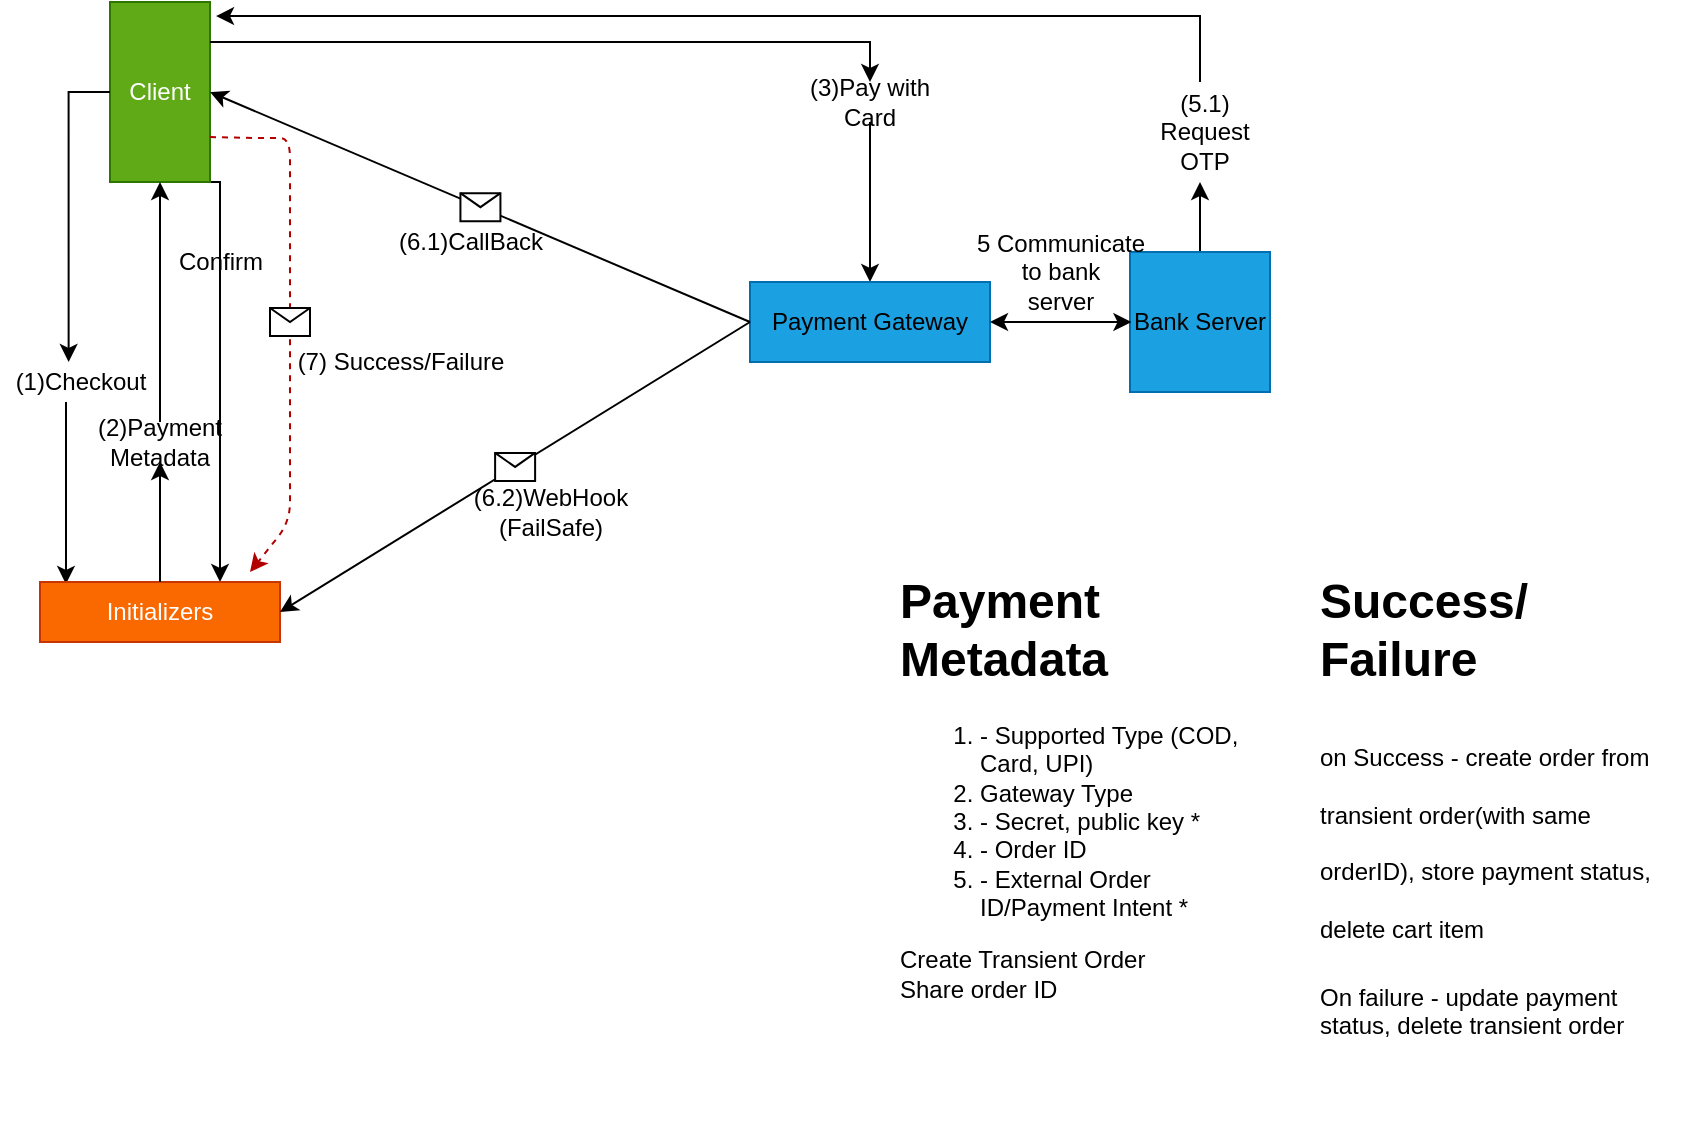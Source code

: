 <mxfile>
    <diagram id="NRtC4AAxP0zOpaNzDXKd" name="Page-1">
        <mxGraphModel dx="624" dy="348" grid="1" gridSize="10" guides="1" tooltips="1" connect="1" arrows="1" fold="1" page="1" pageScale="1" pageWidth="827" pageHeight="1169" math="0" shadow="0">
            <root>
                <mxCell id="0"/>
                <mxCell id="1" parent="0"/>
                <mxCell id="7" style="edgeStyle=orthogonalEdgeStyle;rounded=0;orthogonalLoop=1;jettySize=auto;html=1;entryX=0.108;entryY=0.033;entryDx=0;entryDy=0;entryPerimeter=0;" parent="1" source="8" target="3" edge="1">
                    <mxGeometry relative="1" as="geometry">
                        <Array as="points">
                            <mxPoint x="58" y="290"/>
                            <mxPoint x="58" y="290"/>
                        </Array>
                    </mxGeometry>
                </mxCell>
                <mxCell id="20" style="edgeStyle=orthogonalEdgeStyle;rounded=0;orthogonalLoop=1;jettySize=auto;html=1;entryX=0.5;entryY=0;entryDx=0;entryDy=0;" parent="1" source="29" target="4" edge="1">
                    <mxGeometry relative="1" as="geometry"/>
                </mxCell>
                <mxCell id="54" style="edgeStyle=orthogonalEdgeStyle;rounded=0;orthogonalLoop=1;jettySize=auto;html=1;exitX=1;exitY=1;exitDx=0;exitDy=0;entryX=0.75;entryY=0;entryDx=0;entryDy=0;" parent="1" source="2" target="3" edge="1">
                    <mxGeometry relative="1" as="geometry">
                        <Array as="points">
                            <mxPoint x="135" y="100"/>
                        </Array>
                    </mxGeometry>
                </mxCell>
                <mxCell id="2" value="Client" style="rounded=0;whiteSpace=wrap;html=1;fillColor=#60a917;strokeColor=#2D7600;fontColor=#ffffff;" parent="1" vertex="1">
                    <mxGeometry x="80" y="10" width="50" height="90" as="geometry"/>
                </mxCell>
                <mxCell id="3" value="Initializers" style="rounded=0;whiteSpace=wrap;html=1;fillColor=#fa6800;strokeColor=#C73500;fontColor=#ffffff;" parent="1" vertex="1">
                    <mxGeometry x="45" y="300" width="120" height="30" as="geometry"/>
                </mxCell>
                <mxCell id="4" value="Payment Gateway" style="rounded=0;whiteSpace=wrap;html=1;fillColor=#1ba1e2;strokeColor=#006EAF;" parent="1" vertex="1">
                    <mxGeometry x="400" y="150" width="120" height="40" as="geometry"/>
                </mxCell>
                <mxCell id="43" style="edgeStyle=orthogonalEdgeStyle;rounded=0;orthogonalLoop=1;jettySize=auto;html=1;entryX=1.06;entryY=0.078;entryDx=0;entryDy=0;entryPerimeter=0;" parent="1" target="2" edge="1">
                    <mxGeometry relative="1" as="geometry">
                        <mxPoint x="625" y="50" as="sourcePoint"/>
                        <Array as="points">
                            <mxPoint x="625" y="17"/>
                        </Array>
                    </mxGeometry>
                </mxCell>
                <mxCell id="50" style="edgeStyle=orthogonalEdgeStyle;rounded=0;orthogonalLoop=1;jettySize=auto;html=1;" parent="1" source="5" edge="1">
                    <mxGeometry relative="1" as="geometry">
                        <mxPoint x="625" y="100" as="targetPoint"/>
                    </mxGeometry>
                </mxCell>
                <mxCell id="5" value="Bank Server" style="whiteSpace=wrap;html=1;aspect=fixed;fillColor=#1ba1e2;strokeColor=#006EAF;" parent="1" vertex="1">
                    <mxGeometry x="590" y="135" width="70" height="70" as="geometry"/>
                </mxCell>
                <mxCell id="6" value="" style="endArrow=classic;startArrow=classic;html=1;" parent="1" source="4" edge="1">
                    <mxGeometry width="50" height="50" relative="1" as="geometry">
                        <mxPoint x="520" y="220" as="sourcePoint"/>
                        <mxPoint x="590.711" y="170" as="targetPoint"/>
                    </mxGeometry>
                </mxCell>
                <mxCell id="8" value="(1)Checkout" style="text;html=1;align=center;verticalAlign=middle;resizable=0;points=[];autosize=1;" parent="1" vertex="1">
                    <mxGeometry x="25" y="190" width="80" height="20" as="geometry"/>
                </mxCell>
                <mxCell id="9" style="edgeStyle=orthogonalEdgeStyle;rounded=0;orthogonalLoop=1;jettySize=auto;html=1;entryX=0.429;entryY=0;entryDx=0;entryDy=0;entryPerimeter=0;" parent="1" source="2" target="8" edge="1">
                    <mxGeometry relative="1" as="geometry">
                        <mxPoint x="105" y="100" as="sourcePoint"/>
                        <mxPoint x="105" y="300" as="targetPoint"/>
                        <Array as="points">
                            <mxPoint x="60" y="55"/>
                        </Array>
                    </mxGeometry>
                </mxCell>
                <mxCell id="16" value="(2)Payment Metadata" style="text;html=1;strokeColor=none;fillColor=none;align=center;verticalAlign=middle;whiteSpace=wrap;rounded=0;" parent="1" vertex="1">
                    <mxGeometry x="85" y="220" width="40" height="20" as="geometry"/>
                </mxCell>
                <mxCell id="17" style="edgeStyle=orthogonalEdgeStyle;rounded=0;orthogonalLoop=1;jettySize=auto;html=1;entryX=0.5;entryY=1;entryDx=0;entryDy=0;" parent="1" source="3" target="16" edge="1">
                    <mxGeometry relative="1" as="geometry">
                        <mxPoint x="150" y="300" as="sourcePoint"/>
                        <mxPoint x="130" y="55" as="targetPoint"/>
                        <Array as="points">
                            <mxPoint x="105" y="280"/>
                            <mxPoint x="105" y="280"/>
                        </Array>
                    </mxGeometry>
                </mxCell>
                <mxCell id="29" value="(3)Pay with Card" style="text;html=1;strokeColor=none;fillColor=none;align=center;verticalAlign=middle;whiteSpace=wrap;rounded=0;" parent="1" vertex="1">
                    <mxGeometry x="415" y="50" width="90" height="20" as="geometry"/>
                </mxCell>
                <mxCell id="30" style="edgeStyle=orthogonalEdgeStyle;rounded=0;orthogonalLoop=1;jettySize=auto;html=1;entryX=0.5;entryY=0;entryDx=0;entryDy=0;" parent="1" source="2" target="29" edge="1">
                    <mxGeometry relative="1" as="geometry">
                        <mxPoint x="130" y="55" as="sourcePoint"/>
                        <mxPoint x="460" y="150" as="targetPoint"/>
                        <Array as="points">
                            <mxPoint x="460" y="30"/>
                        </Array>
                    </mxGeometry>
                </mxCell>
                <mxCell id="31" value="" style="endArrow=classic;html=1;exitX=0;exitY=0.5;exitDx=0;exitDy=0;entryX=1;entryY=0.5;entryDx=0;entryDy=0;" parent="1" source="4" target="3" edge="1">
                    <mxGeometry relative="1" as="geometry">
                        <mxPoint x="360" y="220" as="sourcePoint"/>
                        <mxPoint x="460" y="220" as="targetPoint"/>
                    </mxGeometry>
                </mxCell>
                <mxCell id="32" value="" style="shape=message;html=1;outlineConnect=0;" parent="31" vertex="1">
                    <mxGeometry width="20" height="14" relative="1" as="geometry">
                        <mxPoint x="-10" y="-7" as="offset"/>
                    </mxGeometry>
                </mxCell>
                <mxCell id="33" value="(6.2)WebHook &lt;br&gt;(FailSafe)" style="text;html=1;align=center;verticalAlign=middle;resizable=0;points=[];autosize=1;" parent="1" vertex="1">
                    <mxGeometry x="255" y="250" width="90" height="30" as="geometry"/>
                </mxCell>
                <mxCell id="34" value="" style="endArrow=classic;html=1;entryX=1;entryY=0.5;entryDx=0;entryDy=0;" parent="1" target="2" edge="1">
                    <mxGeometry relative="1" as="geometry">
                        <mxPoint x="400" y="170" as="sourcePoint"/>
                        <mxPoint x="340" y="120" as="targetPoint"/>
                    </mxGeometry>
                </mxCell>
                <mxCell id="35" value="" style="shape=message;html=1;outlineConnect=0;" parent="34" vertex="1">
                    <mxGeometry width="20" height="14" relative="1" as="geometry">
                        <mxPoint x="-10" y="-7" as="offset"/>
                    </mxGeometry>
                </mxCell>
                <mxCell id="36" value="(6.1)CallBack" style="text;html=1;align=center;verticalAlign=middle;resizable=0;points=[];autosize=1;" parent="1" vertex="1">
                    <mxGeometry x="215" y="120" width="90" height="20" as="geometry"/>
                </mxCell>
                <mxCell id="37" value="" style="endArrow=classic;html=1;exitX=0.5;exitY=0;exitDx=0;exitDy=0;entryX=0.5;entryY=1;entryDx=0;entryDy=0;" parent="1" source="16" target="2" edge="1">
                    <mxGeometry width="50" height="50" relative="1" as="geometry">
                        <mxPoint x="100" y="200" as="sourcePoint"/>
                        <mxPoint x="150" y="150" as="targetPoint"/>
                    </mxGeometry>
                </mxCell>
                <mxCell id="38" value="5 Communicate &lt;br&gt;to bank &lt;br&gt;server" style="text;html=1;align=center;verticalAlign=middle;resizable=0;points=[];autosize=1;" parent="1" vertex="1">
                    <mxGeometry x="505" y="120" width="100" height="50" as="geometry"/>
                </mxCell>
                <mxCell id="40" value="" style="endArrow=classic;html=1;exitX=1;exitY=0.75;exitDx=0;exitDy=0;entryX=0.875;entryY=-0.167;entryDx=0;entryDy=0;entryPerimeter=0;dashed=1;fillColor=#e51400;strokeColor=#B20000;" parent="1" source="2" target="3" edge="1">
                    <mxGeometry relative="1" as="geometry">
                        <mxPoint x="130" y="150" as="sourcePoint"/>
                        <mxPoint x="230" y="150" as="targetPoint"/>
                        <Array as="points">
                            <mxPoint x="150" y="78"/>
                            <mxPoint x="170" y="78"/>
                            <mxPoint x="170" y="270"/>
                        </Array>
                    </mxGeometry>
                </mxCell>
                <mxCell id="41" value="" style="shape=message;html=1;outlineConnect=0;" parent="40" vertex="1">
                    <mxGeometry width="20" height="14" relative="1" as="geometry">
                        <mxPoint x="-10" y="-7" as="offset"/>
                    </mxGeometry>
                </mxCell>
                <mxCell id="42" value="(7) Success/Failure" style="text;html=1;align=center;verticalAlign=middle;resizable=0;points=[];autosize=1;" parent="1" vertex="1">
                    <mxGeometry x="165" y="180" width="120" height="20" as="geometry"/>
                </mxCell>
                <mxCell id="46" value="(5.1) Request OTP" style="text;html=1;strokeColor=none;fillColor=none;align=center;verticalAlign=middle;whiteSpace=wrap;rounded=0;" parent="1" vertex="1">
                    <mxGeometry x="605" y="60" width="45" height="30" as="geometry"/>
                </mxCell>
                <mxCell id="51" value="&lt;h1&gt;Payment Metadata&lt;/h1&gt;&lt;p&gt;&lt;/p&gt;&lt;ol&gt;&lt;li&gt;- Supported Type (COD, Card, UPI)&lt;/li&gt;&lt;li&gt;Gateway Type&lt;/li&gt;&lt;li&gt;- Secret, public key *&lt;/li&gt;&lt;li&gt;- Order ID&amp;nbsp;&lt;/li&gt;&lt;li&gt;- External Order ID/Payment Intent *&lt;/li&gt;&lt;/ol&gt;&lt;div&gt;Create Transient Order&lt;/div&gt;&lt;div&gt;Share order ID&lt;/div&gt;&lt;div&gt;&lt;br&gt;&lt;/div&gt;&lt;p&gt;&lt;/p&gt;" style="text;html=1;strokeColor=none;fillColor=none;spacing=5;spacingTop=-20;whiteSpace=wrap;overflow=hidden;rounded=0;" parent="1" vertex="1">
                    <mxGeometry x="470" y="290" width="190" height="280" as="geometry"/>
                </mxCell>
                <mxCell id="53" value="&lt;h1&gt;&lt;span&gt;Success/ Failure&lt;/span&gt;&lt;/h1&gt;&lt;h1&gt;&lt;span style=&quot;font-size: 12px ; font-weight: 400&quot;&gt;on Success - create order from transient order(with same orderID), store payment status, delete cart item&lt;/span&gt;&lt;/h1&gt;&lt;div&gt;&lt;span style=&quot;font-size: 12px ; font-weight: 400&quot;&gt;On failure - update payment status, delete transient order&lt;/span&gt;&lt;/div&gt;&lt;div&gt;&lt;span style=&quot;font-size: 12px ; font-weight: 400&quot;&gt;&lt;br&gt;&lt;/span&gt;&lt;/div&gt;" style="text;html=1;strokeColor=none;fillColor=none;spacing=5;spacingTop=-20;whiteSpace=wrap;overflow=hidden;rounded=0;" parent="1" vertex="1">
                    <mxGeometry x="680" y="290" width="190" height="250" as="geometry"/>
                </mxCell>
                <mxCell id="55" value="Confirm" style="text;html=1;align=center;verticalAlign=middle;resizable=0;points=[];autosize=1;" parent="1" vertex="1">
                    <mxGeometry x="105" y="130" width="60" height="20" as="geometry"/>
                </mxCell>
            </root>
        </mxGraphModel>
    </diagram>
</mxfile>